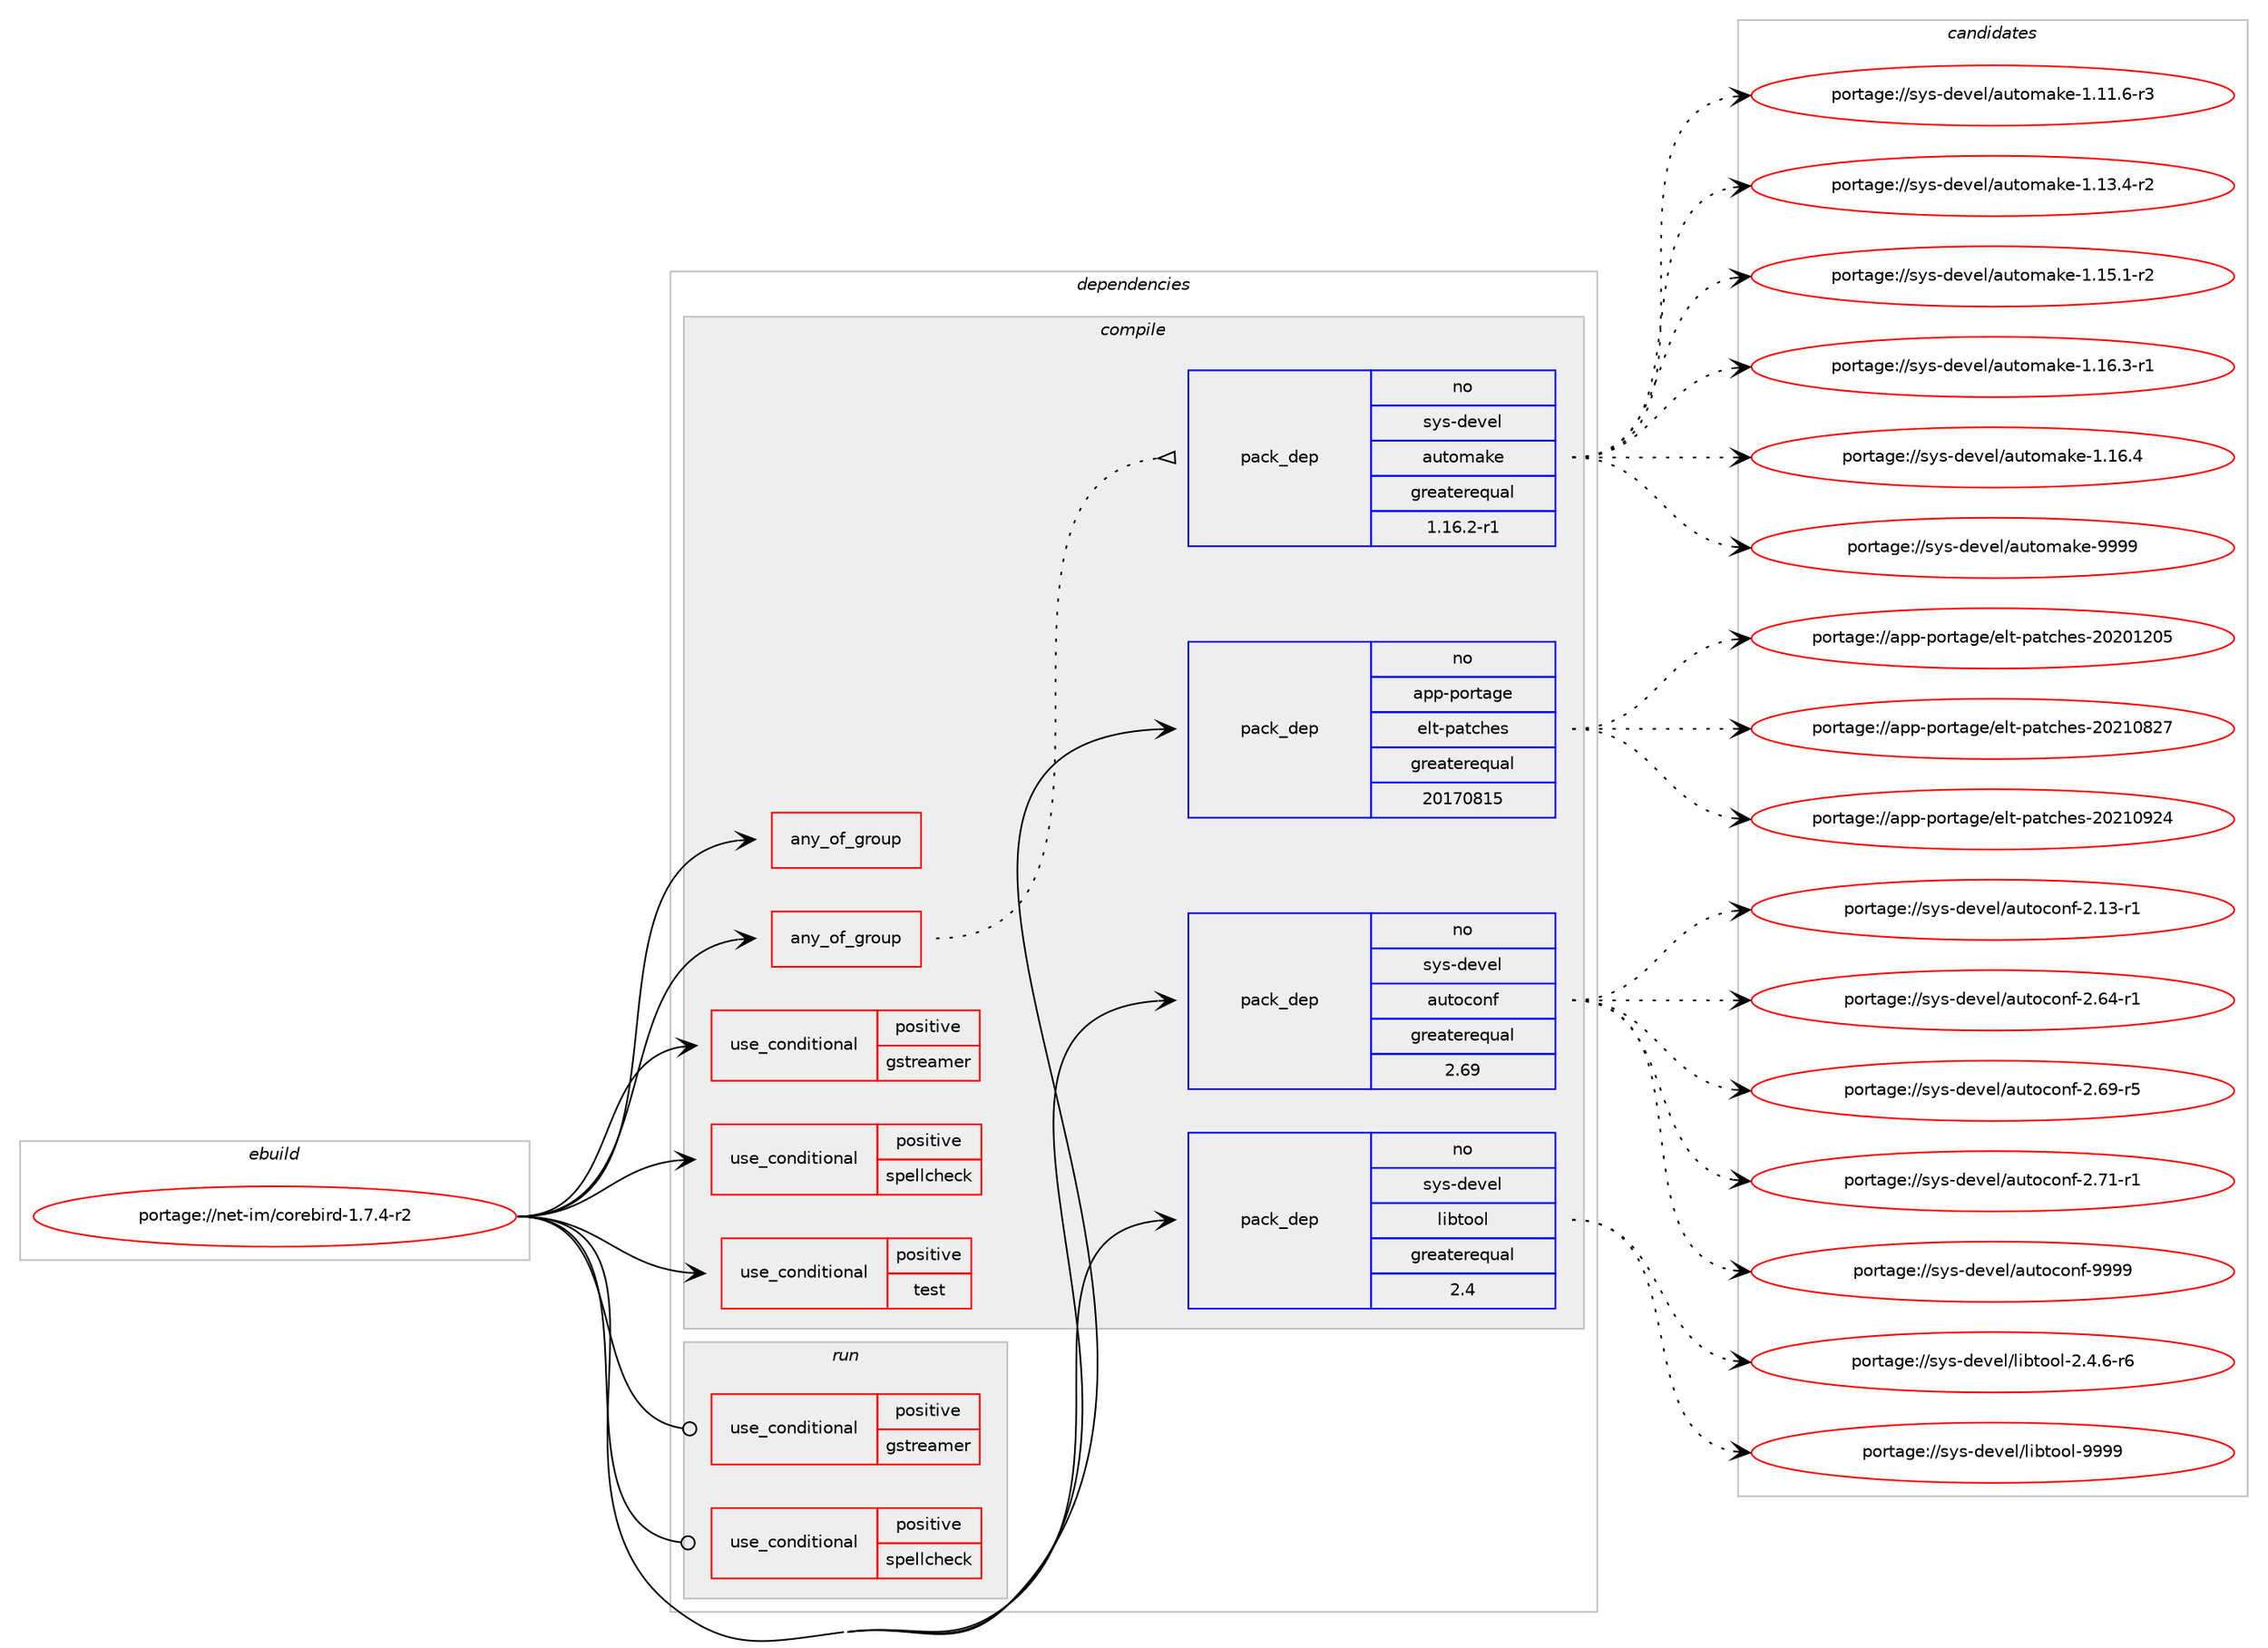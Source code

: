 digraph prolog {

# *************
# Graph options
# *************

newrank=true;
concentrate=true;
compound=true;
graph [rankdir=LR,fontname=Helvetica,fontsize=10,ranksep=1.5];#, ranksep=2.5, nodesep=0.2];
edge  [arrowhead=vee];
node  [fontname=Helvetica,fontsize=10];

# **********
# The ebuild
# **********

subgraph cluster_leftcol {
color=gray;
label=<<i>ebuild</i>>;
id [label="portage://net-im/corebird-1.7.4-r2", color=red, width=4, href="../net-im/corebird-1.7.4-r2.svg"];
}

# ****************
# The dependencies
# ****************

subgraph cluster_midcol {
color=gray;
label=<<i>dependencies</i>>;
subgraph cluster_compile {
fillcolor="#eeeeee";
style=filled;
label=<<i>compile</i>>;
subgraph any2 {
dependency45 [label=<<TABLE BORDER="0" CELLBORDER="1" CELLSPACING="0" CELLPADDING="4"><TR><TD CELLPADDING="10">any_of_group</TD></TR></TABLE>>, shape=none, color=red];# *** BEGIN UNKNOWN DEPENDENCY TYPE (TODO) ***
# dependency45 -> package_dependency(portage://net-im/corebird-1.7.4-r2,install,no,dev-lang,vala,none,[,,],[slot(0.52)],[])
# *** END UNKNOWN DEPENDENCY TYPE (TODO) ***

# *** BEGIN UNKNOWN DEPENDENCY TYPE (TODO) ***
# dependency45 -> package_dependency(portage://net-im/corebird-1.7.4-r2,install,no,dev-lang,vala,none,[,,],[slot(0.50)],[])
# *** END UNKNOWN DEPENDENCY TYPE (TODO) ***

# *** BEGIN UNKNOWN DEPENDENCY TYPE (TODO) ***
# dependency45 -> package_dependency(portage://net-im/corebird-1.7.4-r2,install,no,dev-lang,vala,none,[,,],[slot(0.48)],[])
# *** END UNKNOWN DEPENDENCY TYPE (TODO) ***

# *** BEGIN UNKNOWN DEPENDENCY TYPE (TODO) ***
# dependency45 -> package_dependency(portage://net-im/corebird-1.7.4-r2,install,no,dev-lang,vala,none,[,,],[slot(0.46)],[])
# *** END UNKNOWN DEPENDENCY TYPE (TODO) ***

# *** BEGIN UNKNOWN DEPENDENCY TYPE (TODO) ***
# dependency45 -> package_dependency(portage://net-im/corebird-1.7.4-r2,install,no,dev-lang,vala,none,[,,],[slot(0.44)],[])
# *** END UNKNOWN DEPENDENCY TYPE (TODO) ***

}
id:e -> dependency45:w [weight=20,style="solid",arrowhead="vee"];
subgraph any3 {
dependency46 [label=<<TABLE BORDER="0" CELLBORDER="1" CELLSPACING="0" CELLPADDING="4"><TR><TD CELLPADDING="10">any_of_group</TD></TR></TABLE>>, shape=none, color=red];subgraph pack21 {
dependency47 [label=<<TABLE BORDER="0" CELLBORDER="1" CELLSPACING="0" CELLPADDING="4" WIDTH="220"><TR><TD ROWSPAN="6" CELLPADDING="30">pack_dep</TD></TR><TR><TD WIDTH="110">no</TD></TR><TR><TD>sys-devel</TD></TR><TR><TD>automake</TD></TR><TR><TD>greaterequal</TD></TR><TR><TD>1.16.2-r1</TD></TR></TABLE>>, shape=none, color=blue];
}
dependency46:e -> dependency47:w [weight=20,style="dotted",arrowhead="oinv"];
}
id:e -> dependency46:w [weight=20,style="solid",arrowhead="vee"];
subgraph cond24 {
dependency48 [label=<<TABLE BORDER="0" CELLBORDER="1" CELLSPACING="0" CELLPADDING="4"><TR><TD ROWSPAN="3" CELLPADDING="10">use_conditional</TD></TR><TR><TD>positive</TD></TR><TR><TD>gstreamer</TD></TR></TABLE>>, shape=none, color=red];
# *** BEGIN UNKNOWN DEPENDENCY TYPE (TODO) ***
# dependency48 -> package_dependency(portage://net-im/corebird-1.7.4-r2,install,no,media-plugins,gst-plugins-gtk,none,[,,],[slot(1.0)],[])
# *** END UNKNOWN DEPENDENCY TYPE (TODO) ***

# *** BEGIN UNKNOWN DEPENDENCY TYPE (TODO) ***
# dependency48 -> package_dependency(portage://net-im/corebird-1.7.4-r2,install,no,media-libs,gst-plugins-base,none,[,,],[slot(1.0)],[use(enable(X),none)])
# *** END UNKNOWN DEPENDENCY TYPE (TODO) ***

# *** BEGIN UNKNOWN DEPENDENCY TYPE (TODO) ***
# dependency48 -> package_dependency(portage://net-im/corebird-1.7.4-r2,install,no,media-libs,gst-plugins-good,none,[,,],[slot(1.0)],[])
# *** END UNKNOWN DEPENDENCY TYPE (TODO) ***

# *** BEGIN UNKNOWN DEPENDENCY TYPE (TODO) ***
# dependency48 -> package_dependency(portage://net-im/corebird-1.7.4-r2,install,no,media-plugins,gst-plugins-hls,none,[,,],[slot(1.0)],[])
# *** END UNKNOWN DEPENDENCY TYPE (TODO) ***

# *** BEGIN UNKNOWN DEPENDENCY TYPE (TODO) ***
# dependency48 -> package_dependency(portage://net-im/corebird-1.7.4-r2,install,no,media-plugins,gst-plugins-libav,none,[,,],[slot(1.0)],[])
# *** END UNKNOWN DEPENDENCY TYPE (TODO) ***

# *** BEGIN UNKNOWN DEPENDENCY TYPE (TODO) ***
# dependency48 -> package_dependency(portage://net-im/corebird-1.7.4-r2,install,no,media-plugins,gst-plugins-meta,none,[,,],[slot(1.0)],[use(enable(X),none)])
# *** END UNKNOWN DEPENDENCY TYPE (TODO) ***

# *** BEGIN UNKNOWN DEPENDENCY TYPE (TODO) ***
# dependency48 -> package_dependency(portage://net-im/corebird-1.7.4-r2,install,no,media-plugins,gst-plugins-soup,none,[,,],[slot(1.0)],[])
# *** END UNKNOWN DEPENDENCY TYPE (TODO) ***

}
id:e -> dependency48:w [weight=20,style="solid",arrowhead="vee"];
subgraph cond25 {
dependency49 [label=<<TABLE BORDER="0" CELLBORDER="1" CELLSPACING="0" CELLPADDING="4"><TR><TD ROWSPAN="3" CELLPADDING="10">use_conditional</TD></TR><TR><TD>positive</TD></TR><TR><TD>spellcheck</TD></TR></TABLE>>, shape=none, color=red];
# *** BEGIN UNKNOWN DEPENDENCY TYPE (TODO) ***
# dependency49 -> package_dependency(portage://net-im/corebird-1.7.4-r2,install,no,app-text,gspell,none,[,,],any_same_slot,[use(enable(vala),none)])
# *** END UNKNOWN DEPENDENCY TYPE (TODO) ***

}
id:e -> dependency49:w [weight=20,style="solid",arrowhead="vee"];
subgraph cond26 {
dependency50 [label=<<TABLE BORDER="0" CELLBORDER="1" CELLSPACING="0" CELLPADDING="4"><TR><TD ROWSPAN="3" CELLPADDING="10">use_conditional</TD></TR><TR><TD>positive</TD></TR><TR><TD>test</TD></TR></TABLE>>, shape=none, color=red];
# *** BEGIN UNKNOWN DEPENDENCY TYPE (TODO) ***
# dependency50 -> package_dependency(portage://net-im/corebird-1.7.4-r2,install,no,x11-base,xorg-server,none,[,,],[],[use(enable(xvfb),none)])
# *** END UNKNOWN DEPENDENCY TYPE (TODO) ***

# *** BEGIN UNKNOWN DEPENDENCY TYPE (TODO) ***
# dependency50 -> package_dependency(portage://net-im/corebird-1.7.4-r2,install,no,x11-apps,xhost,none,[,,],[],[])
# *** END UNKNOWN DEPENDENCY TYPE (TODO) ***

}
id:e -> dependency50:w [weight=20,style="solid",arrowhead="vee"];
# *** BEGIN UNKNOWN DEPENDENCY TYPE (TODO) ***
# id -> package_dependency(portage://net-im/corebird-1.7.4-r2,install,no,app-arch,xz-utils,none,[,,],[],[])
# *** END UNKNOWN DEPENDENCY TYPE (TODO) ***

subgraph pack22 {
dependency51 [label=<<TABLE BORDER="0" CELLBORDER="1" CELLSPACING="0" CELLPADDING="4" WIDTH="220"><TR><TD ROWSPAN="6" CELLPADDING="30">pack_dep</TD></TR><TR><TD WIDTH="110">no</TD></TR><TR><TD>app-portage</TD></TR><TR><TD>elt-patches</TD></TR><TR><TD>greaterequal</TD></TR><TR><TD>20170815</TD></TR></TABLE>>, shape=none, color=blue];
}
id:e -> dependency51:w [weight=20,style="solid",arrowhead="vee"];
# *** BEGIN UNKNOWN DEPENDENCY TYPE (TODO) ***
# id -> package_dependency(portage://net-im/corebird-1.7.4-r2,install,no,dev-db,sqlite,none,[,,],[slot(3)],[])
# *** END UNKNOWN DEPENDENCY TYPE (TODO) ***

# *** BEGIN UNKNOWN DEPENDENCY TYPE (TODO) ***
# id -> package_dependency(portage://net-im/corebird-1.7.4-r2,install,no,dev-libs,glib,none,[,,],[slot(2)],[])
# *** END UNKNOWN DEPENDENCY TYPE (TODO) ***

# *** BEGIN UNKNOWN DEPENDENCY TYPE (TODO) ***
# id -> package_dependency(portage://net-im/corebird-1.7.4-r2,install,no,dev-libs,json-glib,none,[,,],[],[])
# *** END UNKNOWN DEPENDENCY TYPE (TODO) ***

# *** BEGIN UNKNOWN DEPENDENCY TYPE (TODO) ***
# id -> package_dependency(portage://net-im/corebird-1.7.4-r2,install,no,dev-util,desktop-file-utils,none,[,,],[],[])
# *** END UNKNOWN DEPENDENCY TYPE (TODO) ***

# *** BEGIN UNKNOWN DEPENDENCY TYPE (TODO) ***
# id -> package_dependency(portage://net-im/corebird-1.7.4-r2,install,no,dev-util,intltool,none,[,,],[],[])
# *** END UNKNOWN DEPENDENCY TYPE (TODO) ***

# *** BEGIN UNKNOWN DEPENDENCY TYPE (TODO) ***
# id -> package_dependency(portage://net-im/corebird-1.7.4-r2,install,no,net-libs,libsoup,none,[,,],[slot(2.4)],[])
# *** END UNKNOWN DEPENDENCY TYPE (TODO) ***

# *** BEGIN UNKNOWN DEPENDENCY TYPE (TODO) ***
# id -> package_dependency(portage://net-im/corebird-1.7.4-r2,install,no,sys-apps,sed,none,[,,],[],[])
# *** END UNKNOWN DEPENDENCY TYPE (TODO) ***

subgraph pack23 {
dependency52 [label=<<TABLE BORDER="0" CELLBORDER="1" CELLSPACING="0" CELLPADDING="4" WIDTH="220"><TR><TD ROWSPAN="6" CELLPADDING="30">pack_dep</TD></TR><TR><TD WIDTH="110">no</TD></TR><TR><TD>sys-devel</TD></TR><TR><TD>autoconf</TD></TR><TR><TD>greaterequal</TD></TR><TR><TD>2.69</TD></TR></TABLE>>, shape=none, color=blue];
}
id:e -> dependency52:w [weight=20,style="solid",arrowhead="vee"];
# *** BEGIN UNKNOWN DEPENDENCY TYPE (TODO) ***
# id -> package_dependency(portage://net-im/corebird-1.7.4-r2,install,no,sys-devel,gnuconfig,none,[,,],[],[])
# *** END UNKNOWN DEPENDENCY TYPE (TODO) ***

subgraph pack24 {
dependency53 [label=<<TABLE BORDER="0" CELLBORDER="1" CELLSPACING="0" CELLPADDING="4" WIDTH="220"><TR><TD ROWSPAN="6" CELLPADDING="30">pack_dep</TD></TR><TR><TD WIDTH="110">no</TD></TR><TR><TD>sys-devel</TD></TR><TR><TD>libtool</TD></TR><TR><TD>greaterequal</TD></TR><TR><TD>2.4</TD></TR></TABLE>>, shape=none, color=blue];
}
id:e -> dependency53:w [weight=20,style="solid",arrowhead="vee"];
# *** BEGIN UNKNOWN DEPENDENCY TYPE (TODO) ***
# id -> package_dependency(portage://net-im/corebird-1.7.4-r2,install,no,virtual,pkgconfig,none,[,,],[],[])
# *** END UNKNOWN DEPENDENCY TYPE (TODO) ***

# *** BEGIN UNKNOWN DEPENDENCY TYPE (TODO) ***
# id -> package_dependency(portage://net-im/corebird-1.7.4-r2,install,no,x11-libs,gtk+,none,[,,],[slot(3)],[])
# *** END UNKNOWN DEPENDENCY TYPE (TODO) ***

# *** BEGIN UNKNOWN DEPENDENCY TYPE (TODO) ***
# id -> package_dependency(portage://net-im/corebird-1.7.4-r2,install,no,x11-misc,shared-mime-info,none,[,,],[],[])
# *** END UNKNOWN DEPENDENCY TYPE (TODO) ***

}
subgraph cluster_compileandrun {
fillcolor="#eeeeee";
style=filled;
label=<<i>compile and run</i>>;
}
subgraph cluster_run {
fillcolor="#eeeeee";
style=filled;
label=<<i>run</i>>;
subgraph cond27 {
dependency54 [label=<<TABLE BORDER="0" CELLBORDER="1" CELLSPACING="0" CELLPADDING="4"><TR><TD ROWSPAN="3" CELLPADDING="10">use_conditional</TD></TR><TR><TD>positive</TD></TR><TR><TD>gstreamer</TD></TR></TABLE>>, shape=none, color=red];
# *** BEGIN UNKNOWN DEPENDENCY TYPE (TODO) ***
# dependency54 -> package_dependency(portage://net-im/corebird-1.7.4-r2,run,no,media-plugins,gst-plugins-gtk,none,[,,],[slot(1.0)],[])
# *** END UNKNOWN DEPENDENCY TYPE (TODO) ***

# *** BEGIN UNKNOWN DEPENDENCY TYPE (TODO) ***
# dependency54 -> package_dependency(portage://net-im/corebird-1.7.4-r2,run,no,media-libs,gst-plugins-base,none,[,,],[slot(1.0)],[use(enable(X),none)])
# *** END UNKNOWN DEPENDENCY TYPE (TODO) ***

# *** BEGIN UNKNOWN DEPENDENCY TYPE (TODO) ***
# dependency54 -> package_dependency(portage://net-im/corebird-1.7.4-r2,run,no,media-libs,gst-plugins-good,none,[,,],[slot(1.0)],[])
# *** END UNKNOWN DEPENDENCY TYPE (TODO) ***

# *** BEGIN UNKNOWN DEPENDENCY TYPE (TODO) ***
# dependency54 -> package_dependency(portage://net-im/corebird-1.7.4-r2,run,no,media-plugins,gst-plugins-hls,none,[,,],[slot(1.0)],[])
# *** END UNKNOWN DEPENDENCY TYPE (TODO) ***

# *** BEGIN UNKNOWN DEPENDENCY TYPE (TODO) ***
# dependency54 -> package_dependency(portage://net-im/corebird-1.7.4-r2,run,no,media-plugins,gst-plugins-libav,none,[,,],[slot(1.0)],[])
# *** END UNKNOWN DEPENDENCY TYPE (TODO) ***

# *** BEGIN UNKNOWN DEPENDENCY TYPE (TODO) ***
# dependency54 -> package_dependency(portage://net-im/corebird-1.7.4-r2,run,no,media-plugins,gst-plugins-meta,none,[,,],[slot(1.0)],[use(enable(X),none)])
# *** END UNKNOWN DEPENDENCY TYPE (TODO) ***

# *** BEGIN UNKNOWN DEPENDENCY TYPE (TODO) ***
# dependency54 -> package_dependency(portage://net-im/corebird-1.7.4-r2,run,no,media-plugins,gst-plugins-soup,none,[,,],[slot(1.0)],[])
# *** END UNKNOWN DEPENDENCY TYPE (TODO) ***

}
id:e -> dependency54:w [weight=20,style="solid",arrowhead="odot"];
subgraph cond28 {
dependency55 [label=<<TABLE BORDER="0" CELLBORDER="1" CELLSPACING="0" CELLPADDING="4"><TR><TD ROWSPAN="3" CELLPADDING="10">use_conditional</TD></TR><TR><TD>positive</TD></TR><TR><TD>spellcheck</TD></TR></TABLE>>, shape=none, color=red];
# *** BEGIN UNKNOWN DEPENDENCY TYPE (TODO) ***
# dependency55 -> package_dependency(portage://net-im/corebird-1.7.4-r2,run,no,app-text,gspell,none,[,,],any_same_slot,[use(enable(vala),none)])
# *** END UNKNOWN DEPENDENCY TYPE (TODO) ***

}
id:e -> dependency55:w [weight=20,style="solid",arrowhead="odot"];
# *** BEGIN UNKNOWN DEPENDENCY TYPE (TODO) ***
# id -> package_dependency(portage://net-im/corebird-1.7.4-r2,run,no,dev-db,sqlite,none,[,,],[slot(3)],[])
# *** END UNKNOWN DEPENDENCY TYPE (TODO) ***

# *** BEGIN UNKNOWN DEPENDENCY TYPE (TODO) ***
# id -> package_dependency(portage://net-im/corebird-1.7.4-r2,run,no,dev-libs,glib,none,[,,],[slot(2)],[])
# *** END UNKNOWN DEPENDENCY TYPE (TODO) ***

# *** BEGIN UNKNOWN DEPENDENCY TYPE (TODO) ***
# id -> package_dependency(portage://net-im/corebird-1.7.4-r2,run,no,dev-libs,json-glib,none,[,,],[],[])
# *** END UNKNOWN DEPENDENCY TYPE (TODO) ***

# *** BEGIN UNKNOWN DEPENDENCY TYPE (TODO) ***
# id -> package_dependency(portage://net-im/corebird-1.7.4-r2,run,no,net-libs,libsoup,none,[,,],[slot(2.4)],[])
# *** END UNKNOWN DEPENDENCY TYPE (TODO) ***

# *** BEGIN UNKNOWN DEPENDENCY TYPE (TODO) ***
# id -> package_dependency(portage://net-im/corebird-1.7.4-r2,run,no,x11-libs,gtk+,none,[,,],[slot(3)],[])
# *** END UNKNOWN DEPENDENCY TYPE (TODO) ***

}
}

# **************
# The candidates
# **************

subgraph cluster_choices {
rank=same;
color=gray;
label=<<i>candidates</i>>;

subgraph choice21 {
color=black;
nodesep=1;
choice11512111545100101118101108479711711611110997107101454946494946544511451 [label="portage://sys-devel/automake-1.11.6-r3", color=red, width=4,href="../sys-devel/automake-1.11.6-r3.svg"];
choice11512111545100101118101108479711711611110997107101454946495146524511450 [label="portage://sys-devel/automake-1.13.4-r2", color=red, width=4,href="../sys-devel/automake-1.13.4-r2.svg"];
choice11512111545100101118101108479711711611110997107101454946495346494511450 [label="portage://sys-devel/automake-1.15.1-r2", color=red, width=4,href="../sys-devel/automake-1.15.1-r2.svg"];
choice11512111545100101118101108479711711611110997107101454946495446514511449 [label="portage://sys-devel/automake-1.16.3-r1", color=red, width=4,href="../sys-devel/automake-1.16.3-r1.svg"];
choice1151211154510010111810110847971171161111099710710145494649544652 [label="portage://sys-devel/automake-1.16.4", color=red, width=4,href="../sys-devel/automake-1.16.4.svg"];
choice115121115451001011181011084797117116111109971071014557575757 [label="portage://sys-devel/automake-9999", color=red, width=4,href="../sys-devel/automake-9999.svg"];
dependency47:e -> choice11512111545100101118101108479711711611110997107101454946494946544511451:w [style=dotted,weight="100"];
dependency47:e -> choice11512111545100101118101108479711711611110997107101454946495146524511450:w [style=dotted,weight="100"];
dependency47:e -> choice11512111545100101118101108479711711611110997107101454946495346494511450:w [style=dotted,weight="100"];
dependency47:e -> choice11512111545100101118101108479711711611110997107101454946495446514511449:w [style=dotted,weight="100"];
dependency47:e -> choice1151211154510010111810110847971171161111099710710145494649544652:w [style=dotted,weight="100"];
dependency47:e -> choice115121115451001011181011084797117116111109971071014557575757:w [style=dotted,weight="100"];
}
subgraph choice22 {
color=black;
nodesep=1;
choice97112112451121111141169710310147101108116451129711699104101115455048504849504853 [label="portage://app-portage/elt-patches-20201205", color=red, width=4,href="../app-portage/elt-patches-20201205.svg"];
choice97112112451121111141169710310147101108116451129711699104101115455048504948565055 [label="portage://app-portage/elt-patches-20210827", color=red, width=4,href="../app-portage/elt-patches-20210827.svg"];
choice97112112451121111141169710310147101108116451129711699104101115455048504948575052 [label="portage://app-portage/elt-patches-20210924", color=red, width=4,href="../app-portage/elt-patches-20210924.svg"];
dependency51:e -> choice97112112451121111141169710310147101108116451129711699104101115455048504849504853:w [style=dotted,weight="100"];
dependency51:e -> choice97112112451121111141169710310147101108116451129711699104101115455048504948565055:w [style=dotted,weight="100"];
dependency51:e -> choice97112112451121111141169710310147101108116451129711699104101115455048504948575052:w [style=dotted,weight="100"];
}
subgraph choice23 {
color=black;
nodesep=1;
choice1151211154510010111810110847971171161119911111010245504649514511449 [label="portage://sys-devel/autoconf-2.13-r1", color=red, width=4,href="../sys-devel/autoconf-2.13-r1.svg"];
choice1151211154510010111810110847971171161119911111010245504654524511449 [label="portage://sys-devel/autoconf-2.64-r1", color=red, width=4,href="../sys-devel/autoconf-2.64-r1.svg"];
choice1151211154510010111810110847971171161119911111010245504654574511453 [label="portage://sys-devel/autoconf-2.69-r5", color=red, width=4,href="../sys-devel/autoconf-2.69-r5.svg"];
choice1151211154510010111810110847971171161119911111010245504655494511449 [label="portage://sys-devel/autoconf-2.71-r1", color=red, width=4,href="../sys-devel/autoconf-2.71-r1.svg"];
choice115121115451001011181011084797117116111991111101024557575757 [label="portage://sys-devel/autoconf-9999", color=red, width=4,href="../sys-devel/autoconf-9999.svg"];
dependency52:e -> choice1151211154510010111810110847971171161119911111010245504649514511449:w [style=dotted,weight="100"];
dependency52:e -> choice1151211154510010111810110847971171161119911111010245504654524511449:w [style=dotted,weight="100"];
dependency52:e -> choice1151211154510010111810110847971171161119911111010245504654574511453:w [style=dotted,weight="100"];
dependency52:e -> choice1151211154510010111810110847971171161119911111010245504655494511449:w [style=dotted,weight="100"];
dependency52:e -> choice115121115451001011181011084797117116111991111101024557575757:w [style=dotted,weight="100"];
}
subgraph choice24 {
color=black;
nodesep=1;
choice1151211154510010111810110847108105981161111111084550465246544511454 [label="portage://sys-devel/libtool-2.4.6-r6", color=red, width=4,href="../sys-devel/libtool-2.4.6-r6.svg"];
choice1151211154510010111810110847108105981161111111084557575757 [label="portage://sys-devel/libtool-9999", color=red, width=4,href="../sys-devel/libtool-9999.svg"];
dependency53:e -> choice1151211154510010111810110847108105981161111111084550465246544511454:w [style=dotted,weight="100"];
dependency53:e -> choice1151211154510010111810110847108105981161111111084557575757:w [style=dotted,weight="100"];
}
}

}
